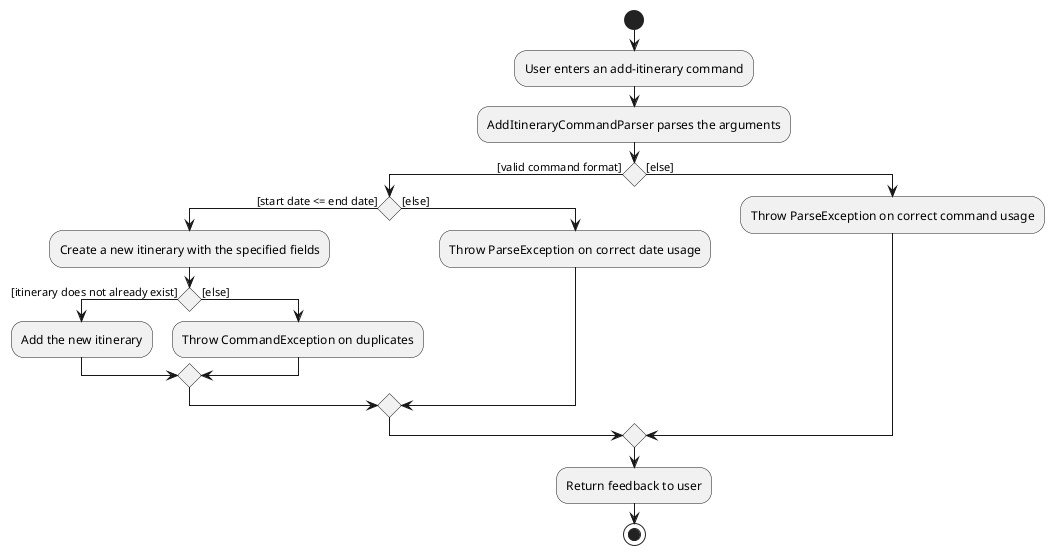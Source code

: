 @startuml
start
:User enters an add-itinerary command;

:AddItineraryCommandParser parses the arguments;

'Since the beta syntax does not support placing the condition outside the
'diamond we place it as the true branch instead.

if () then ([valid command format])

    if () then ([start date <= end date])
    :Create a new itinerary with the specified fields;
        if () then ([itinerary does not already exist])
        :Add the new itinerary;
        else ([else])
        :Throw CommandException on duplicates;
        endif
    else ([else])
    :Throw ParseException on correct date usage;
    endif
else ([else])
    :Throw ParseException on correct command usage;
endif
:Return feedback to user;
stop
@enduml